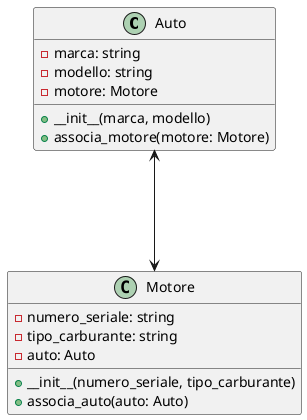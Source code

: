 @startuml cleme_12
class Auto {
  - marca: string
  - modello: string
  - motore: Motore
  + __init__(marca, modello)
  + associa_motore(motore: Motore)
}

class Motore {
  - numero_seriale: string
  - tipo_carburante: string
  - auto: Auto
  + __init__(numero_seriale, tipo_carburante)
  + associa_auto(auto: Auto)
}

Auto <---> Motore
@enduml
